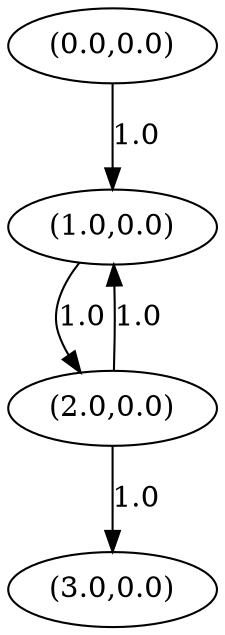 digraph genegraph {
node0[pos="0.0,0.0", label="(0.0,0.0)", pin=true]
node1[pos="0.6666666666666666,0.0", label="(2.0,0.0)", pin=true]
node2[pos="0.3333333333333333,0.0", label="(1.0,0.0)", pin=true]
node0 -> node2[label="1.0"]
node3[pos="1.0,0.0", label="(3.0,0.0)", pin=true]
node1 -> node3[label="1.0"]
node1 -> node2[label="1.0"]
node2 -> node1[label="1.0"]
}
